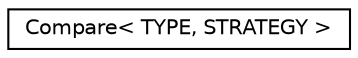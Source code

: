 digraph G
{
  edge [fontname="Helvetica",fontsize="10",labelfontname="Helvetica",labelfontsize="10"];
  node [fontname="Helvetica",fontsize="10",shape=record];
  rankdir="LR";
  Node1 [label="Compare\< TYPE, STRATEGY \>",height=0.2,width=0.4,color="black", fillcolor="white", style="filled",URL="$class_compare.html"];
}
